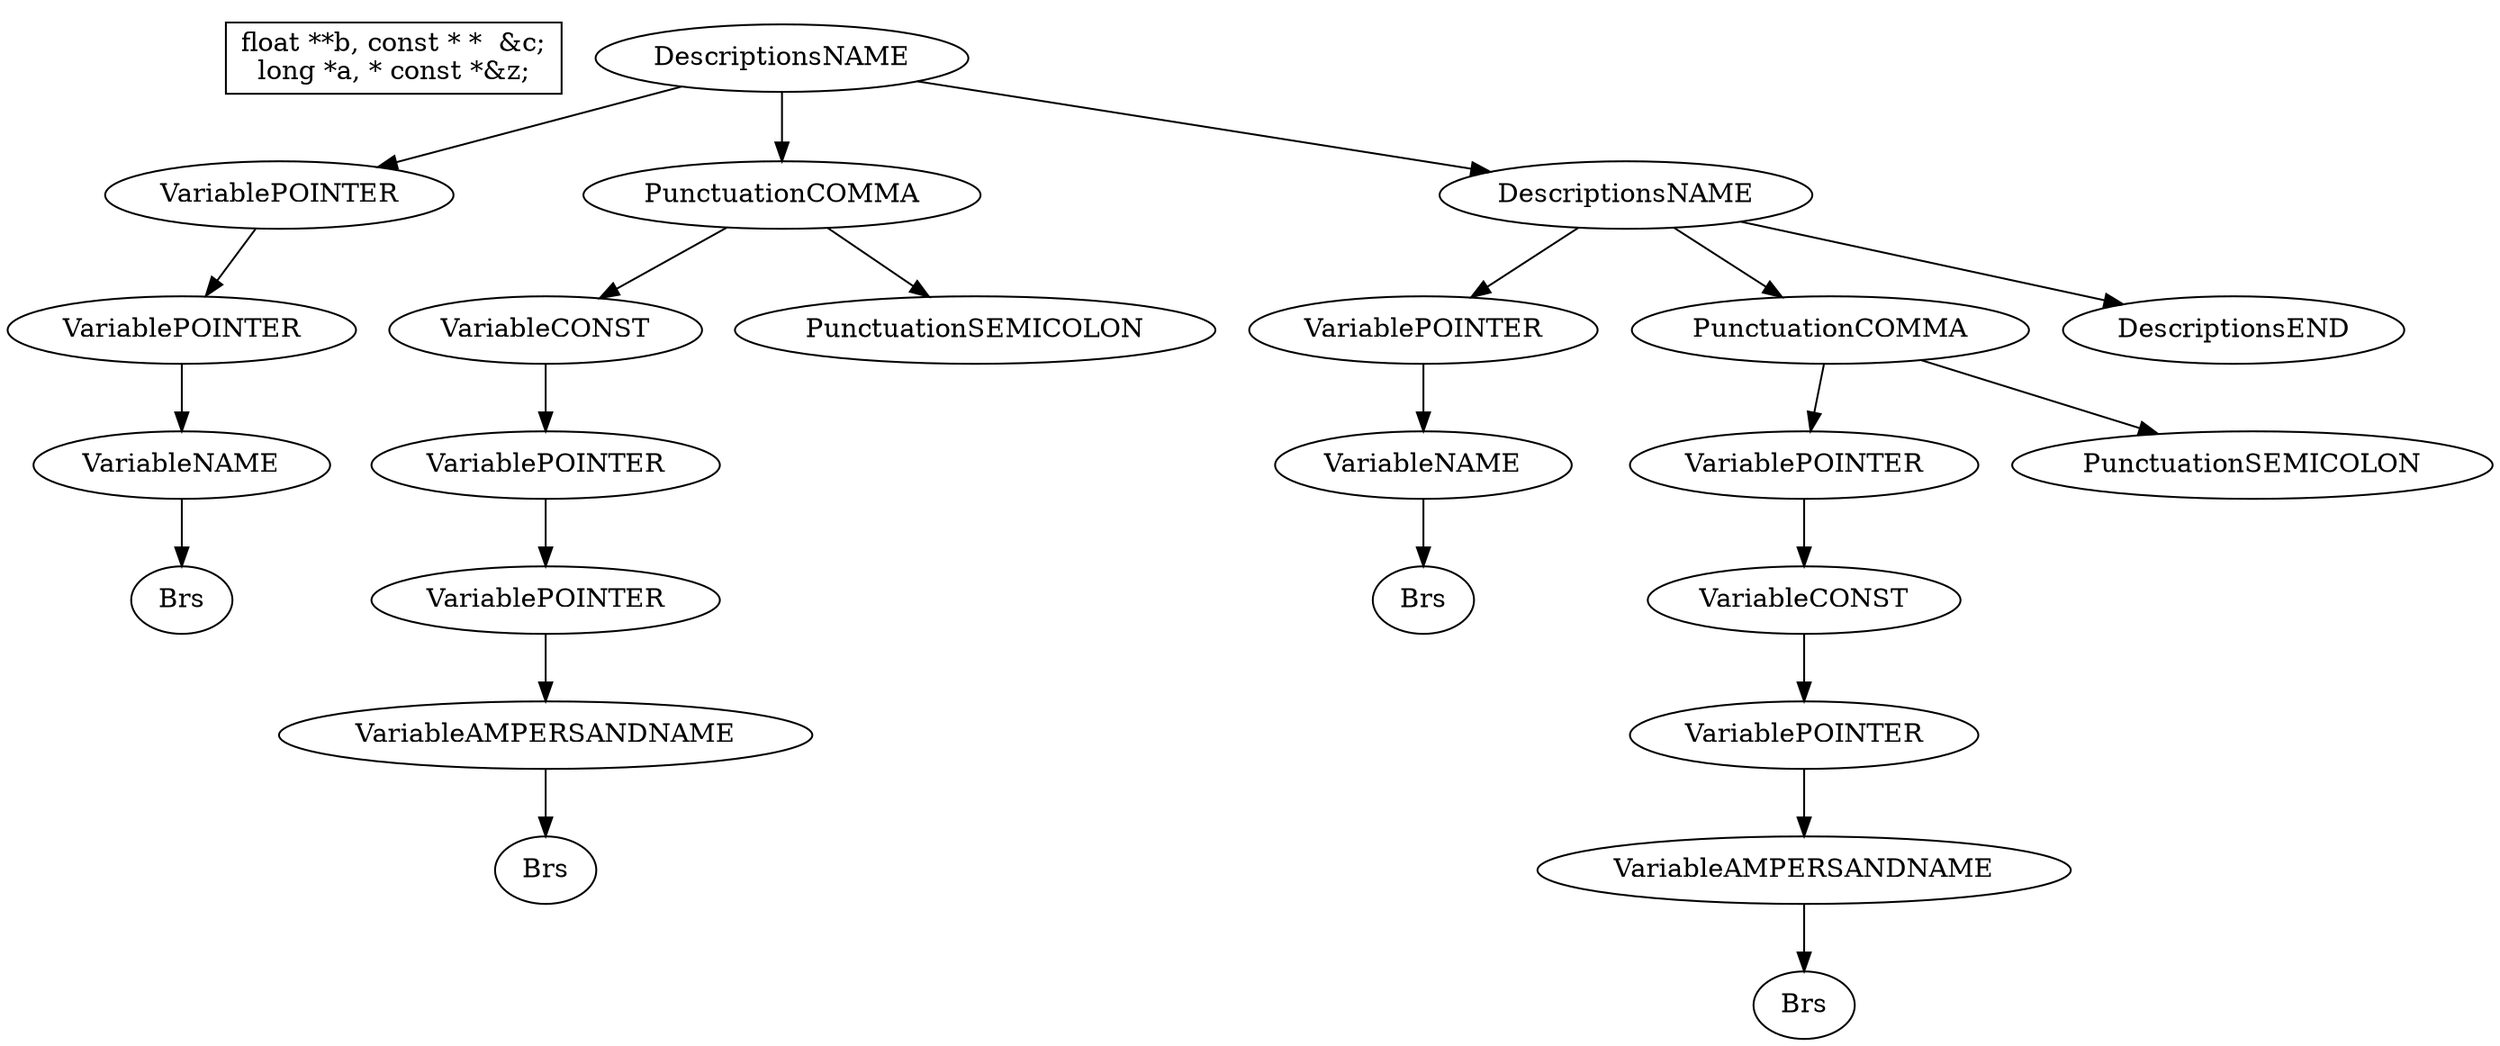 digraph G { 
	subgraph clusterHeader {
		margin=0
		style="invis"
		HEADER [shape="box" label="float **b, const * *  &c;
long *a, * const *&z;"];
	}	1->2;
	2->3;
	3->4;
	4->5;
	1->6;
	6->7;
	7->8;
	8->9;
	9->10;
	10->11;
	6->12;
	1->13;
	13->14;
	14->15;
	15->16;
	13->17;
	17->18;
	18->19;
	19->20;
	20->21;
	21->22;
	17->23;
	13->24;
	1[label=DescriptionsNAME];
	2[label=VariablePOINTER];
	3[label=VariablePOINTER];
	4[label=VariableNAME];
	5[label=Brs];
	6[label=PunctuationCOMMA];
	7[label=VariableCONST];
	8[label=VariablePOINTER];
	9[label=VariablePOINTER];
	10[label=VariableAMPERSANDNAME];
	11[label=Brs];
	12[label=PunctuationSEMICOLON];
	13[label=DescriptionsNAME];
	14[label=VariablePOINTER];
	15[label=VariableNAME];
	16[label=Brs];
	17[label=PunctuationCOMMA];
	18[label=VariablePOINTER];
	19[label=VariableCONST];
	20[label=VariablePOINTER];
	21[label=VariableAMPERSANDNAME];
	22[label=Brs];
	23[label=PunctuationSEMICOLON];
	24[label=DescriptionsEND];
}